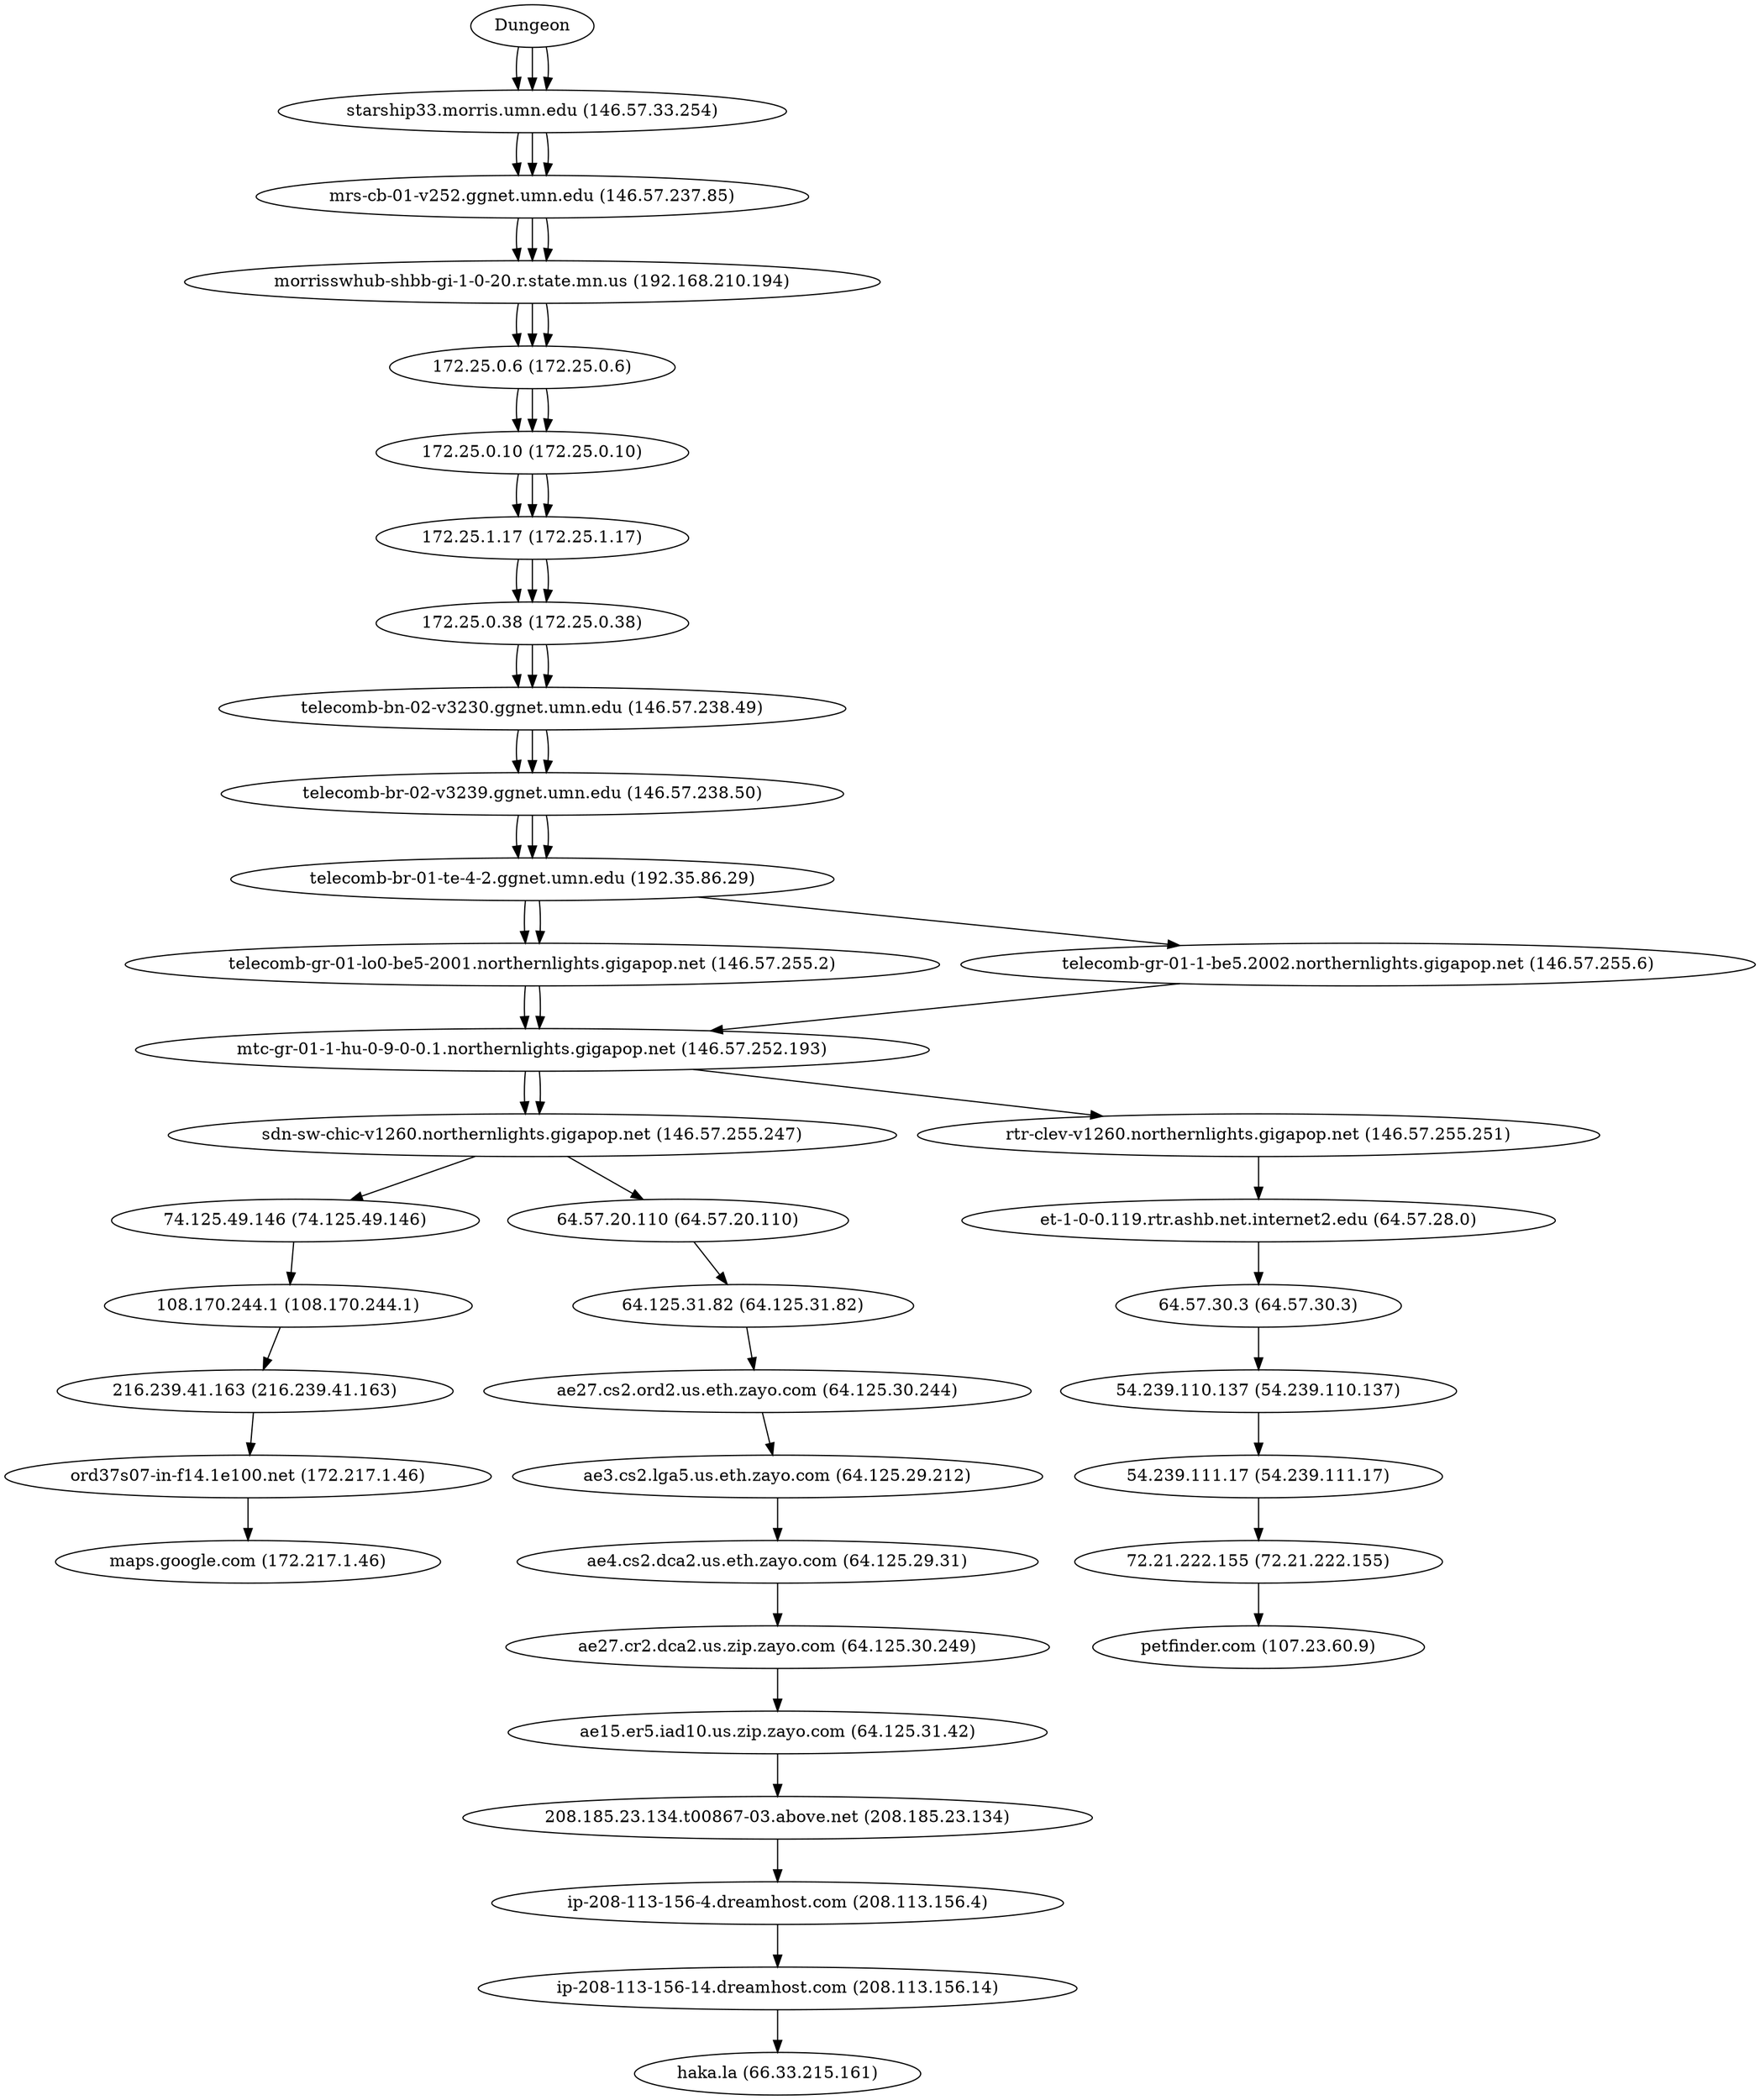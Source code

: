 digraph network {

// traceroute to maps.google.com (172.217.1.46), 60 hops max, 60 byte packets
"Dungeon" -> "starship33.morris.umn.edu (146.57.33.254)";
"starship33.morris.umn.edu (146.57.33.254)" -> "mrs-cb-01-v252.ggnet.umn.edu (146.57.237.85)";
"mrs-cb-01-v252.ggnet.umn.edu (146.57.237.85)" -> "morrisswhub-shbb-gi-1-0-20.r.state.mn.us (192.168.210.194)";
"morrisswhub-shbb-gi-1-0-20.r.state.mn.us (192.168.210.194)" -> "172.25.0.6 (172.25.0.6)";
"172.25.0.6 (172.25.0.6)" -> "172.25.0.10 (172.25.0.10)";
"172.25.0.10 (172.25.0.10)" -> "172.25.1.17 (172.25.1.17)";
"172.25.1.17 (172.25.1.17)" -> "172.25.0.38 (172.25.0.38)";
"172.25.0.38 (172.25.0.38)" -> "telecomb-bn-02-v3230.ggnet.umn.edu (146.57.238.49)";
"telecomb-bn-02-v3230.ggnet.umn.edu (146.57.238.49)" -> "telecomb-br-02-v3239.ggnet.umn.edu (146.57.238.50)";
"telecomb-br-02-v3239.ggnet.umn.edu (146.57.238.50)" -> "telecomb-br-01-te-4-2.ggnet.umn.edu (192.35.86.29)";
"telecomb-br-01-te-4-2.ggnet.umn.edu (192.35.86.29)" -> "telecomb-gr-01-lo0-be5-2001.northernlights.gigapop.net (146.57.255.2)";
"telecomb-gr-01-lo0-be5-2001.northernlights.gigapop.net (146.57.255.2)" -> "mtc-gr-01-1-hu-0-9-0-0.1.northernlights.gigapop.net (146.57.252.193)";
"mtc-gr-01-1-hu-0-9-0-0.1.northernlights.gigapop.net (146.57.252.193)" -> "sdn-sw-chic-v1260.northernlights.gigapop.net (146.57.255.247)";
"sdn-sw-chic-v1260.northernlights.gigapop.net (146.57.255.247)" -> "74.125.49.146 (74.125.49.146)";
"74.125.49.146 (74.125.49.146)" -> "108.170.244.1 (108.170.244.1)";
"108.170.244.1 (108.170.244.1)" -> "216.239.41.163 (216.239.41.163)";
"216.239.41.163 (216.239.41.163)" -> "ord37s07-in-f14.1e100.net (172.217.1.46)";
"ord37s07-in-f14.1e100.net (172.217.1.46)" -> "maps.google.com (172.217.1.46)";

// traceroute to petfinder.com (107.23.60.9), 60 hops max, 60 byte packets
"Dungeon" -> "starship33.morris.umn.edu (146.57.33.254)";
"starship33.morris.umn.edu (146.57.33.254)" -> "mrs-cb-01-v252.ggnet.umn.edu (146.57.237.85)";
"mrs-cb-01-v252.ggnet.umn.edu (146.57.237.85)" -> "morrisswhub-shbb-gi-1-0-20.r.state.mn.us (192.168.210.194)";
"morrisswhub-shbb-gi-1-0-20.r.state.mn.us (192.168.210.194)" -> "172.25.0.6 (172.25.0.6)";
"172.25.0.6 (172.25.0.6)" -> "172.25.0.10 (172.25.0.10)";
"172.25.0.10 (172.25.0.10)" -> "172.25.1.17 (172.25.1.17)";
"172.25.1.17 (172.25.1.17)" -> "172.25.0.38 (172.25.0.38)";
"172.25.0.38 (172.25.0.38)" -> "telecomb-bn-02-v3230.ggnet.umn.edu (146.57.238.49)";
"telecomb-bn-02-v3230.ggnet.umn.edu (146.57.238.49)" -> "telecomb-br-02-v3239.ggnet.umn.edu (146.57.238.50)";
"telecomb-br-02-v3239.ggnet.umn.edu (146.57.238.50)" -> "telecomb-br-01-te-4-2.ggnet.umn.edu (192.35.86.29)";
"telecomb-br-01-te-4-2.ggnet.umn.edu (192.35.86.29)" -> "telecomb-gr-01-1-be5.2002.northernlights.gigapop.net (146.57.255.6)";
"telecomb-gr-01-1-be5.2002.northernlights.gigapop.net (146.57.255.6)" -> "mtc-gr-01-1-hu-0-9-0-0.1.northernlights.gigapop.net (146.57.252.193)";
"mtc-gr-01-1-hu-0-9-0-0.1.northernlights.gigapop.net (146.57.252.193)" -> "rtr-clev-v1260.northernlights.gigapop.net (146.57.255.251)";
"rtr-clev-v1260.northernlights.gigapop.net (146.57.255.251)" -> "et-1-0-0.119.rtr.ashb.net.internet2.edu (64.57.28.0)";
"et-1-0-0.119.rtr.ashb.net.internet2.edu (64.57.28.0)" -> "64.57.30.3 (64.57.30.3)";
"64.57.30.3 (64.57.30.3)" -> "54.239.110.137 (54.239.110.137)";
"54.239.110.137 (54.239.110.137)" -> "54.239.111.17 (54.239.111.17)";
"54.239.111.17 (54.239.111.17)" -> "72.21.222.155 (72.21.222.155)";
"72.21.222.155 (72.21.222.155)" -> "petfinder.com (107.23.60.9)";

// traceroute to haka.la (66.33.215.161), 60 hops max, 60 byte packets
"Dungeon" -> "starship33.morris.umn.edu (146.57.33.254)";
"starship33.morris.umn.edu (146.57.33.254)" -> "mrs-cb-01-v252.ggnet.umn.edu (146.57.237.85)";
"mrs-cb-01-v252.ggnet.umn.edu (146.57.237.85)" -> "morrisswhub-shbb-gi-1-0-20.r.state.mn.us (192.168.210.194)";
"morrisswhub-shbb-gi-1-0-20.r.state.mn.us (192.168.210.194)" -> "172.25.0.6 (172.25.0.6)";
"172.25.0.6 (172.25.0.6)" -> "172.25.0.10 (172.25.0.10)";
"172.25.0.10 (172.25.0.10)" -> "172.25.1.17 (172.25.1.17)";
"172.25.1.17 (172.25.1.17)" -> "172.25.0.38 (172.25.0.38)";
"172.25.0.38 (172.25.0.38)" -> "telecomb-bn-02-v3230.ggnet.umn.edu (146.57.238.49)";
"telecomb-bn-02-v3230.ggnet.umn.edu (146.57.238.49)" -> "telecomb-br-02-v3239.ggnet.umn.edu (146.57.238.50)";
"telecomb-br-02-v3239.ggnet.umn.edu (146.57.238.50)" -> "telecomb-br-01-te-4-2.ggnet.umn.edu (192.35.86.29)";
"telecomb-br-01-te-4-2.ggnet.umn.edu (192.35.86.29)" -> "telecomb-gr-01-lo0-be5-2001.northernlights.gigapop.net (146.57.255.2)";
"telecomb-gr-01-lo0-be5-2001.northernlights.gigapop.net (146.57.255.2)" -> "mtc-gr-01-1-hu-0-9-0-0.1.northernlights.gigapop.net (146.57.252.193)";
"mtc-gr-01-1-hu-0-9-0-0.1.northernlights.gigapop.net (146.57.252.193)" -> "sdn-sw-chic-v1260.northernlights.gigapop.net (146.57.255.247)";
"sdn-sw-chic-v1260.northernlights.gigapop.net (146.57.255.247)" -> "64.57.20.110 (64.57.20.110)";
"64.57.20.110 (64.57.20.110)" -> "64.125.31.82 (64.125.31.82)";
"64.125.31.82 (64.125.31.82)" -> "ae27.cs2.ord2.us.eth.zayo.com (64.125.30.244)";
"ae27.cs2.ord2.us.eth.zayo.com (64.125.30.244)" -> "ae3.cs2.lga5.us.eth.zayo.com (64.125.29.212)";
"ae3.cs2.lga5.us.eth.zayo.com (64.125.29.212)" -> "ae4.cs2.dca2.us.eth.zayo.com (64.125.29.31)";
"ae4.cs2.dca2.us.eth.zayo.com (64.125.29.31)" -> "ae27.cr2.dca2.us.zip.zayo.com (64.125.30.249)";
"ae27.cr2.dca2.us.zip.zayo.com (64.125.30.249)" -> "ae15.er5.iad10.us.zip.zayo.com (64.125.31.42)";
"ae15.er5.iad10.us.zip.zayo.com (64.125.31.42)" -> "208.185.23.134.t00867-03.above.net (208.185.23.134)";
"208.185.23.134.t00867-03.above.net (208.185.23.134)" -> "ip-208-113-156-4.dreamhost.com (208.113.156.4)";
"ip-208-113-156-4.dreamhost.com (208.113.156.4)" -> "ip-208-113-156-14.dreamhost.com (208.113.156.14)";
"ip-208-113-156-14.dreamhost.com (208.113.156.14)" -> "haka.la (66.33.215.161)";
}
